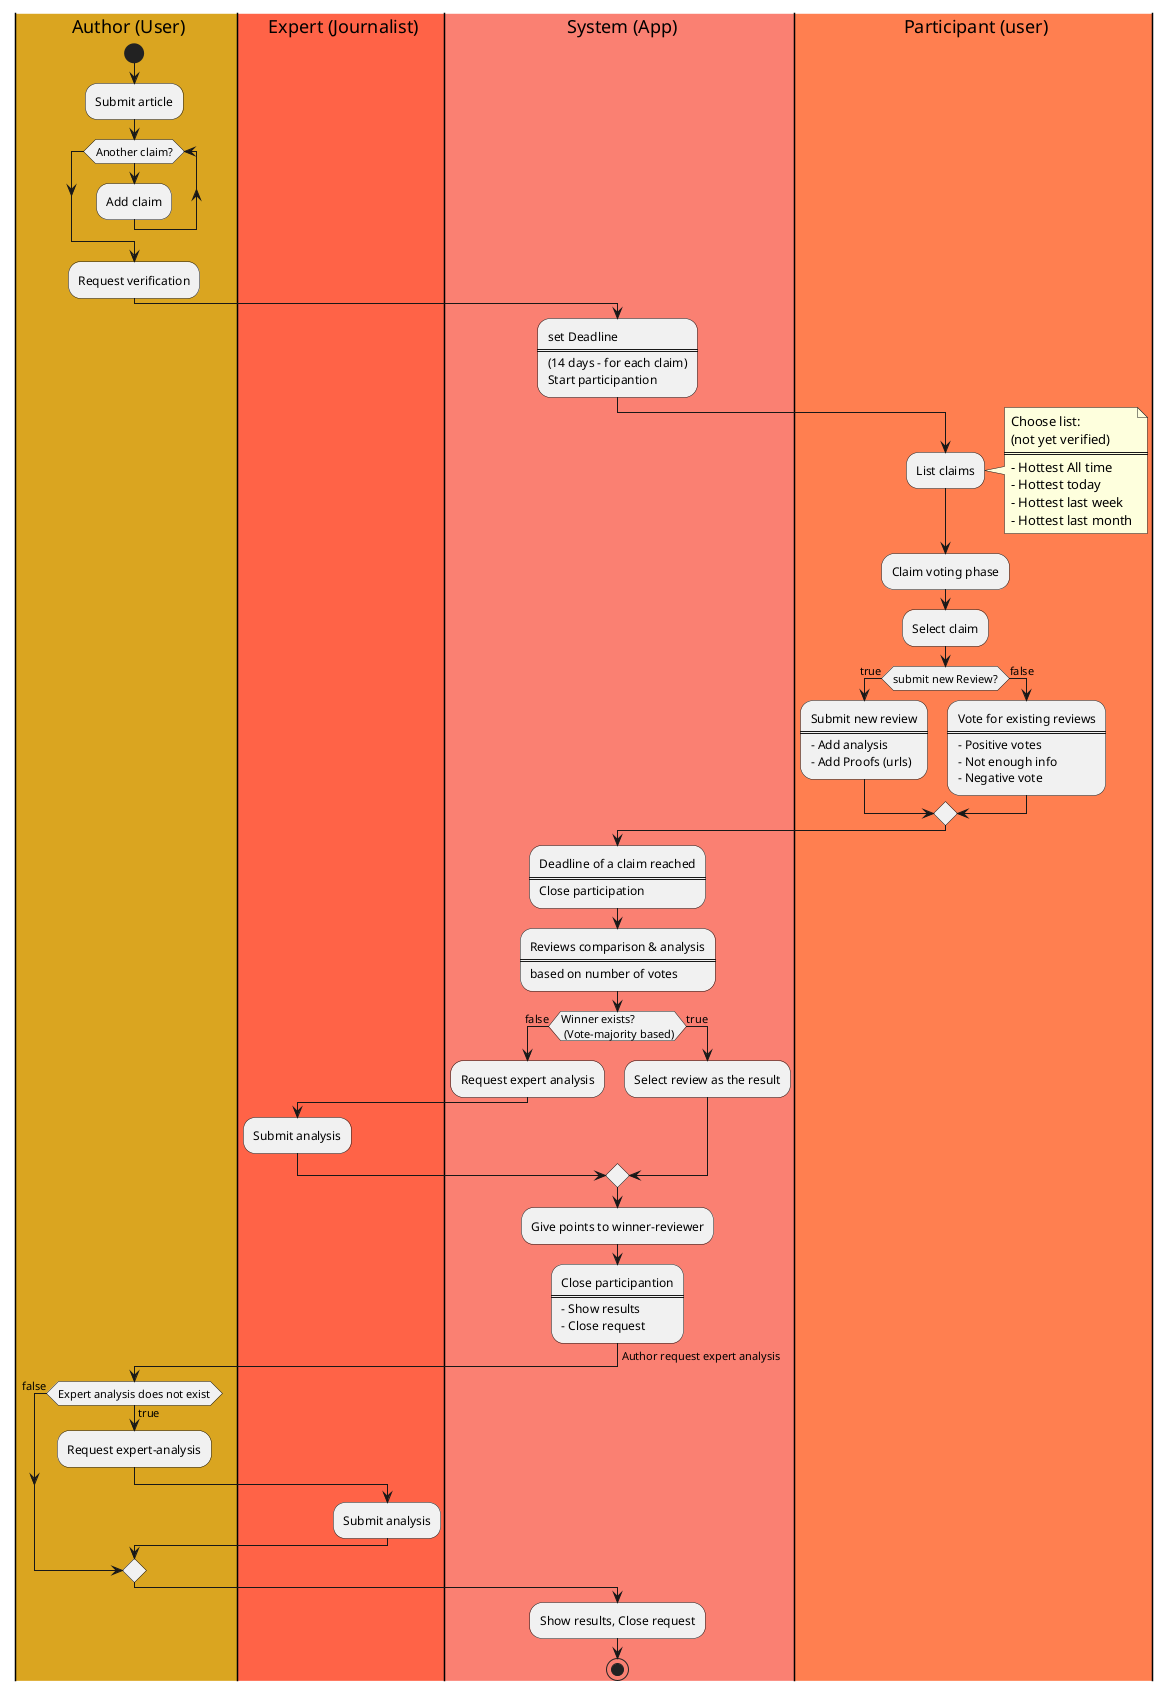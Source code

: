 @startuml

|#goldenrod|author| Author (User)
|#tomato|expert| Expert (Journalist)
|#salmon|system| System (App)
|#coral|participant| Participant (user)

|author|
start
:Submit article;
while (Another claim?)
  :Add claim;
endwhile
:Request verification;
|system|
:set Deadline
============
(14 days - for each claim)
Start participantion;
|participant|
:List claims;
note right
  Choose list:
  (not yet verified)
  ====
  - Hottest All time
  - Hottest today
  - Hottest last week
  - Hottest last month
end note
:Claim voting phase;
:Select claim;
if (submit new Review?) is (true) then
:Submit new review 
==============
- Add analysis
- Add Proofs (urls);
else (false)
:Vote for existing reviews
==========================
- Positive votes
- Not enough info
- Negative vote;
endif
|system|
:Deadline of a claim reached
=======================
Close participation;
:Reviews comparison & analysis
==============================
based on number of votes;
if (Winner exists?\n (Vote-majority based)) is (false) then
:Request expert analysis;
|expert|
:Submit analysis;
else (true)
|system|
:Select review as the result;
endif
|system|
:Give points to winner-reviewer;
' note left
'   winner exists
'   Or
'   Expert marked existing Review
' end note
:Close participantion
=====================
- Show results
- Close request;
-> Author request expert analysis;
|author|
if (Expert analysis does not exist) is (true) then
|author|
:Request expert-analysis;

|expert|
:Submit analysis;
|system|
else (false)

endif
:Show results, Close request;
stop
@enduml
